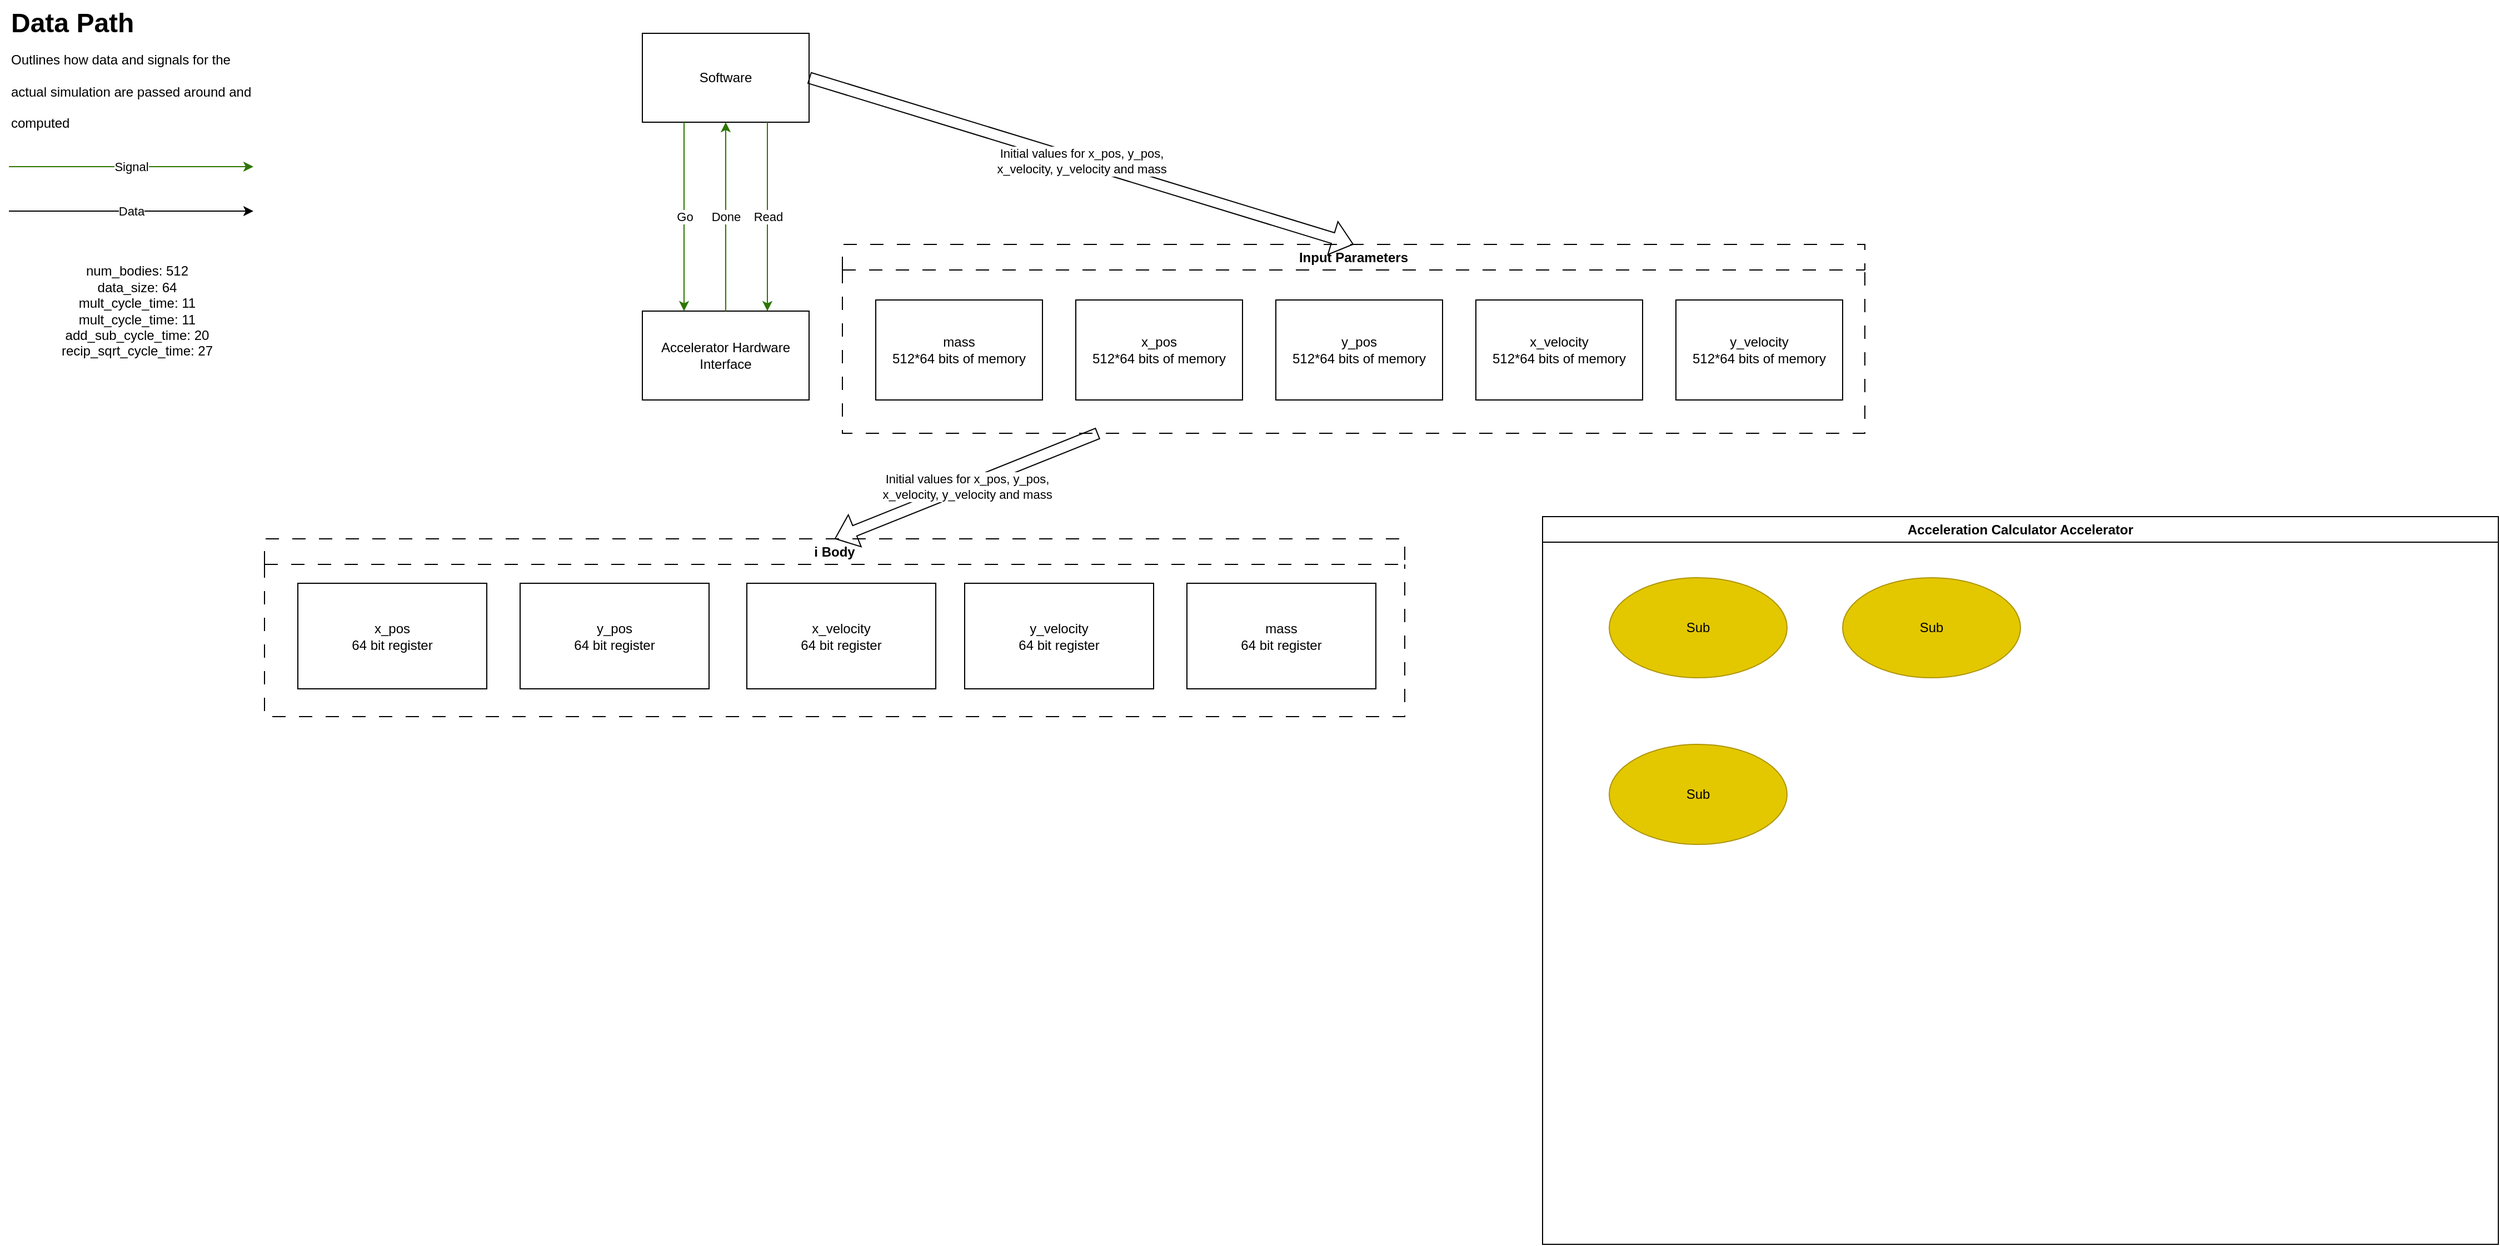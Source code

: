 <mxfile version="26.2.2">
  <diagram id="C5RBs43oDa-KdzZeNtuy" name="Page-1">
    <mxGraphModel dx="2817" dy="1208" grid="1" gridSize="10" guides="1" tooltips="1" connect="1" arrows="1" fold="1" page="1" pageScale="1" pageWidth="827" pageHeight="1169" math="0" shadow="0">
      <root>
        <object label="" data_size="64" num_bodies="512" add_sub_cycle_time="20" mult_cycle_time="11" recip_sqrt_cycle_time="27" id="WIyWlLk6GJQsqaUBKTNV-0">
          <mxCell />
        </object>
        <mxCell id="WIyWlLk6GJQsqaUBKTNV-1" parent="WIyWlLk6GJQsqaUBKTNV-0" />
        <mxCell id="Mj_dXQXe_xVPS9inti-g-1" value="Software" style="rounded=0;whiteSpace=wrap;html=1;" parent="WIyWlLk6GJQsqaUBKTNV-1" vertex="1">
          <mxGeometry x="-240" y="50" width="150" height="80" as="geometry" />
        </mxCell>
        <mxCell id="Mj_dXQXe_xVPS9inti-g-2" value="&lt;h1 style=&quot;margin-top: 0px;&quot;&gt;&lt;span style=&quot;background-color: transparent; color: light-dark(rgb(0, 0, 0), rgb(255, 255, 255));&quot;&gt;Data Path&lt;br&gt;&lt;/span&gt;&lt;span style=&quot;font-size: 12px; font-weight: 400; background-color: transparent; color: light-dark(rgb(0, 0, 0), rgb(255, 255, 255));&quot;&gt;Outlines how data and signals for the actual simulation are passed around and computed&lt;/span&gt;&lt;/h1&gt;" style="text;html=1;whiteSpace=wrap;overflow=hidden;rounded=0;" parent="WIyWlLk6GJQsqaUBKTNV-1" vertex="1">
          <mxGeometry x="-810" y="20" width="230" height="120" as="geometry" />
        </mxCell>
        <mxCell id="Mj_dXQXe_xVPS9inti-g-30" value="" style="endArrow=classic;html=1;rounded=0;fillColor=#60a917;strokeColor=#2D7600;exitX=0.25;exitY=1;exitDx=0;exitDy=0;entryX=0.25;entryY=0;entryDx=0;entryDy=0;" parent="WIyWlLk6GJQsqaUBKTNV-1" source="Mj_dXQXe_xVPS9inti-g-1" target="Mj_dXQXe_xVPS9inti-g-42" edge="1">
          <mxGeometry relative="1" as="geometry">
            <mxPoint x="-200.0" y="130" as="sourcePoint" />
            <mxPoint x="-200" y="360" as="targetPoint" />
          </mxGeometry>
        </mxCell>
        <mxCell id="Mj_dXQXe_xVPS9inti-g-31" value="Go" style="edgeLabel;resizable=0;html=1;;align=center;verticalAlign=middle;" parent="Mj_dXQXe_xVPS9inti-g-30" connectable="0" vertex="1">
          <mxGeometry relative="1" as="geometry" />
        </mxCell>
        <mxCell id="Mj_dXQXe_xVPS9inti-g-34" value="" style="endArrow=classic;html=1;rounded=0;fillColor=#60a917;strokeColor=#2D7600;" parent="WIyWlLk6GJQsqaUBKTNV-1" edge="1">
          <mxGeometry relative="1" as="geometry">
            <mxPoint x="-810" y="170" as="sourcePoint" />
            <mxPoint x="-590" y="170" as="targetPoint" />
          </mxGeometry>
        </mxCell>
        <mxCell id="Mj_dXQXe_xVPS9inti-g-35" value="Signal" style="edgeLabel;resizable=0;html=1;;align=center;verticalAlign=middle;" parent="Mj_dXQXe_xVPS9inti-g-34" connectable="0" vertex="1">
          <mxGeometry relative="1" as="geometry" />
        </mxCell>
        <mxCell id="Mj_dXQXe_xVPS9inti-g-36" value="" style="endArrow=classic;html=1;rounded=0;" parent="WIyWlLk6GJQsqaUBKTNV-1" edge="1">
          <mxGeometry relative="1" as="geometry">
            <mxPoint x="-810" y="210" as="sourcePoint" />
            <mxPoint x="-590" y="210" as="targetPoint" />
          </mxGeometry>
        </mxCell>
        <mxCell id="Mj_dXQXe_xVPS9inti-g-37" value="Data" style="edgeLabel;resizable=0;html=1;;align=center;verticalAlign=middle;" parent="Mj_dXQXe_xVPS9inti-g-36" connectable="0" vertex="1">
          <mxGeometry relative="1" as="geometry" />
        </mxCell>
        <mxCell id="Mj_dXQXe_xVPS9inti-g-39" value="" style="endArrow=classic;html=1;rounded=0;fillColor=#60a917;strokeColor=#2D7600;exitX=0.75;exitY=1;exitDx=0;exitDy=0;entryX=0.75;entryY=0;entryDx=0;entryDy=0;" parent="WIyWlLk6GJQsqaUBKTNV-1" source="Mj_dXQXe_xVPS9inti-g-1" target="Mj_dXQXe_xVPS9inti-g-42" edge="1">
          <mxGeometry relative="1" as="geometry">
            <mxPoint x="-130.0" y="130" as="sourcePoint" />
            <mxPoint x="-130" y="360" as="targetPoint" />
          </mxGeometry>
        </mxCell>
        <mxCell id="Mj_dXQXe_xVPS9inti-g-40" value="Read" style="edgeLabel;resizable=0;html=1;;align=center;verticalAlign=middle;" parent="Mj_dXQXe_xVPS9inti-g-39" connectable="0" vertex="1">
          <mxGeometry relative="1" as="geometry" />
        </mxCell>
        <mxCell id="Mj_dXQXe_xVPS9inti-g-42" value="Accelerator Hardware Interface" style="rounded=0;whiteSpace=wrap;html=1;" parent="WIyWlLk6GJQsqaUBKTNV-1" vertex="1">
          <mxGeometry x="-240" y="300" width="150" height="80" as="geometry" />
        </mxCell>
        <mxCell id="Mj_dXQXe_xVPS9inti-g-44" value="" style="endArrow=classic;html=1;rounded=0;fillColor=#60a917;strokeColor=#2D7600;exitX=0.5;exitY=0;exitDx=0;exitDy=0;entryX=0.5;entryY=1;entryDx=0;entryDy=0;" parent="WIyWlLk6GJQsqaUBKTNV-1" source="Mj_dXQXe_xVPS9inti-g-42" target="Mj_dXQXe_xVPS9inti-g-1" edge="1">
          <mxGeometry relative="1" as="geometry">
            <mxPoint x="-165.238" y="360" as="sourcePoint" />
            <mxPoint x="-165.238" y="130" as="targetPoint" />
          </mxGeometry>
        </mxCell>
        <mxCell id="Mj_dXQXe_xVPS9inti-g-45" value="Done" style="edgeLabel;resizable=0;html=1;;align=center;verticalAlign=middle;" parent="Mj_dXQXe_xVPS9inti-g-44" connectable="0" vertex="1">
          <mxGeometry relative="1" as="geometry" />
        </mxCell>
        <mxCell id="Mj_dXQXe_xVPS9inti-g-55" value="i Body" style="swimlane;whiteSpace=wrap;html=1;dashed=1;dashPattern=12 12;" parent="WIyWlLk6GJQsqaUBKTNV-1" vertex="1">
          <mxGeometry x="-580" y="505" width="1026" height="160" as="geometry" />
        </mxCell>
        <object label="&lt;div&gt;x_pos&lt;/div&gt;&lt;div&gt;&lt;span style=&quot;background-color: transparent; color: light-dark(rgb(0, 0, 0), rgb(255, 255, 255));&quot;&gt;%data_size% bit register&lt;/span&gt;&lt;/div&gt;" placeholders="1" id="Mj_dXQXe_xVPS9inti-g-54">
          <mxCell style="rounded=0;whiteSpace=wrap;html=1;" parent="Mj_dXQXe_xVPS9inti-g-55" vertex="1">
            <mxGeometry x="30" y="40" width="170" height="95" as="geometry" />
          </mxCell>
        </object>
        <object label="&lt;div&gt;y_pos&lt;/div&gt;&lt;div&gt;&lt;span style=&quot;background-color: transparent; color: light-dark(rgb(0, 0, 0), rgb(255, 255, 255));&quot;&gt;%data_size% bit register&lt;/span&gt;&lt;/div&gt;" placeholders="1" id="uFNOIIMhj7ET_EeYBou_-7">
          <mxCell style="rounded=0;whiteSpace=wrap;html=1;" vertex="1" parent="Mj_dXQXe_xVPS9inti-g-55">
            <mxGeometry x="230" y="40" width="170" height="95" as="geometry" />
          </mxCell>
        </object>
        <object label="&lt;div&gt;x_velocity&lt;/div&gt;&lt;div&gt;&lt;span style=&quot;background-color: transparent; color: light-dark(rgb(0, 0, 0), rgb(255, 255, 255));&quot;&gt;%data_size% bit register&lt;/span&gt;&lt;/div&gt;" placeholders="1" id="uFNOIIMhj7ET_EeYBou_-6">
          <mxCell style="rounded=0;whiteSpace=wrap;html=1;" vertex="1" parent="Mj_dXQXe_xVPS9inti-g-55">
            <mxGeometry x="434" y="40" width="170" height="95" as="geometry" />
          </mxCell>
        </object>
        <object label="&lt;div&gt;y_velocity&lt;/div&gt;&lt;div&gt;&lt;span style=&quot;background-color: transparent; color: light-dark(rgb(0, 0, 0), rgb(255, 255, 255));&quot;&gt;%data_size% bit register&lt;/span&gt;&lt;/div&gt;" placeholders="1" id="uFNOIIMhj7ET_EeYBou_-5">
          <mxCell style="rounded=0;whiteSpace=wrap;html=1;" vertex="1" parent="Mj_dXQXe_xVPS9inti-g-55">
            <mxGeometry x="630" y="40" width="170" height="95" as="geometry" />
          </mxCell>
        </object>
        <object label="&lt;div&gt;&lt;span style=&quot;background-color: transparent; color: light-dark(rgb(0, 0, 0), rgb(255, 255, 255));&quot;&gt;mass&lt;/span&gt;&lt;/div&gt;&lt;div&gt;&lt;span style=&quot;background-color: transparent; color: light-dark(rgb(0, 0, 0), rgb(255, 255, 255));&quot;&gt;%data_size% bit register&lt;/span&gt;&lt;/div&gt;" placeholders="1" id="uFNOIIMhj7ET_EeYBou_-4">
          <mxCell style="rounded=0;whiteSpace=wrap;html=1;" vertex="1" parent="Mj_dXQXe_xVPS9inti-g-55">
            <mxGeometry x="830" y="40" width="170" height="95" as="geometry" />
          </mxCell>
        </object>
        <mxCell id="Mj_dXQXe_xVPS9inti-g-57" value="Input Parameters" style="swimlane;whiteSpace=wrap;html=1;dashed=1;dashPattern=12 12;" parent="WIyWlLk6GJQsqaUBKTNV-1" vertex="1">
          <mxGeometry x="-60" y="240" width="920" height="170" as="geometry" />
        </mxCell>
        <object label="&lt;div&gt;mass&lt;/div&gt;&lt;div&gt;&lt;span style=&quot;background-color: transparent; color: light-dark(rgb(0, 0, 0), rgb(255, 255, 255));&quot;&gt;%num_bodies%*%data_size% bits of memory&lt;/span&gt;&lt;/div&gt;" placeholders="1" id="Mj_dXQXe_xVPS9inti-g-6">
          <mxCell style="rounded=0;whiteSpace=wrap;html=1;" parent="Mj_dXQXe_xVPS9inti-g-57" vertex="1">
            <mxGeometry x="30" y="50" width="150" height="90" as="geometry" />
          </mxCell>
        </object>
        <object label="&lt;div&gt;x_pos&lt;/div&gt;&lt;div&gt;&lt;span style=&quot;background-color: transparent; color: light-dark(rgb(0, 0, 0), rgb(255, 255, 255));&quot;&gt;%num_bodies%*%data_size% bits of memory&lt;/span&gt;&lt;/div&gt;" placeholders="1" id="uFNOIIMhj7ET_EeYBou_-3">
          <mxCell style="rounded=0;whiteSpace=wrap;html=1;" vertex="1" parent="Mj_dXQXe_xVPS9inti-g-57">
            <mxGeometry x="210" y="50" width="150" height="90" as="geometry" />
          </mxCell>
        </object>
        <object label="&lt;div&gt;y_pos&lt;/div&gt;&lt;div&gt;&lt;span style=&quot;background-color: transparent; color: light-dark(rgb(0, 0, 0), rgb(255, 255, 255));&quot;&gt;%num_bodies%*%data_size% bits of memory&lt;/span&gt;&lt;/div&gt;" placeholders="1" id="uFNOIIMhj7ET_EeYBou_-2">
          <mxCell style="rounded=0;whiteSpace=wrap;html=1;" vertex="1" parent="Mj_dXQXe_xVPS9inti-g-57">
            <mxGeometry x="390" y="50" width="150" height="90" as="geometry" />
          </mxCell>
        </object>
        <object label="&lt;div&gt;x_velocity&lt;/div&gt;&lt;div&gt;&lt;span style=&quot;background-color: transparent; color: light-dark(rgb(0, 0, 0), rgb(255, 255, 255));&quot;&gt;%num_bodies%*%data_size% bits of memory&lt;/span&gt;&lt;/div&gt;" placeholders="1" id="uFNOIIMhj7ET_EeYBou_-1">
          <mxCell style="rounded=0;whiteSpace=wrap;html=1;" vertex="1" parent="Mj_dXQXe_xVPS9inti-g-57">
            <mxGeometry x="570" y="50" width="150" height="90" as="geometry" />
          </mxCell>
        </object>
        <object label="&lt;div&gt;y_velocity&lt;/div&gt;&lt;div&gt;&lt;span style=&quot;background-color: transparent; color: light-dark(rgb(0, 0, 0), rgb(255, 255, 255));&quot;&gt;%num_bodies%*%data_size% bits of memory&lt;/span&gt;&lt;/div&gt;" placeholders="1" id="uFNOIIMhj7ET_EeYBou_-0">
          <mxCell style="rounded=0;whiteSpace=wrap;html=1;" vertex="1" parent="Mj_dXQXe_xVPS9inti-g-57">
            <mxGeometry x="750" y="50" width="150" height="90" as="geometry" />
          </mxCell>
        </object>
        <mxCell id="Mj_dXQXe_xVPS9inti-g-71" value="" style="endArrow=classic;html=1;rounded=0;shape=flexArrow;exitX=1;exitY=0.5;exitDx=0;exitDy=0;entryX=0.5;entryY=0;entryDx=0;entryDy=0;" parent="WIyWlLk6GJQsqaUBKTNV-1" source="Mj_dXQXe_xVPS9inti-g-1" target="Mj_dXQXe_xVPS9inti-g-57" edge="1">
          <mxGeometry relative="1" as="geometry">
            <mxPoint x="-70" y="89.66" as="sourcePoint" />
            <mxPoint x="30" y="89.66" as="targetPoint" />
          </mxGeometry>
        </mxCell>
        <mxCell id="Mj_dXQXe_xVPS9inti-g-72" value="Initial values for x_pos, y_pos,&lt;div&gt;x_velocity, y_velocity and mass&lt;/div&gt;" style="edgeLabel;resizable=0;html=1;;align=center;verticalAlign=middle;" parent="Mj_dXQXe_xVPS9inti-g-71" connectable="0" vertex="1">
          <mxGeometry relative="1" as="geometry" />
        </mxCell>
        <mxCell id="Mj_dXQXe_xVPS9inti-g-75" value="" style="endArrow=classic;html=1;rounded=0;shape=flexArrow;entryX=0.5;entryY=0;entryDx=0;entryDy=0;exitX=0.25;exitY=1;exitDx=0;exitDy=0;" parent="WIyWlLk6GJQsqaUBKTNV-1" source="Mj_dXQXe_xVPS9inti-g-57" target="Mj_dXQXe_xVPS9inti-g-55" edge="1">
          <mxGeometry relative="1" as="geometry">
            <mxPoint x="40" y="410" as="sourcePoint" />
            <mxPoint x="580" y="690" as="targetPoint" />
          </mxGeometry>
        </mxCell>
        <mxCell id="Mj_dXQXe_xVPS9inti-g-76" value="Initial values for x_pos, y_pos,&lt;div&gt;x_velocity, y_velocity and mass&lt;/div&gt;" style="edgeLabel;resizable=0;html=1;;align=center;verticalAlign=middle;" parent="Mj_dXQXe_xVPS9inti-g-75" connectable="0" vertex="1">
          <mxGeometry relative="1" as="geometry" />
        </mxCell>
        <object label="&lt;div&gt;num_bodies: %num_bodies%&lt;/div&gt;&lt;div&gt;data_size: %data_size%&lt;/div&gt;&lt;div&gt;mult_cycle_time: %mult_cycle_time%&lt;/div&gt;mult_cycle_time: %mult_cycle_time%&lt;div&gt;add_sub_cycle_time: %add_sub_cycle_time%&lt;/div&gt;&lt;div&gt;recip_sqrt_cycle_time: %recip_sqrt_cycle_time%&lt;/div&gt;" placeholders="1" id="iQ0qVmi0pnjZVPIt117S-0">
          <mxCell style="text;html=1;align=center;verticalAlign=middle;resizable=0;points=[];autosize=1;strokeColor=none;fillColor=none;" parent="WIyWlLk6GJQsqaUBKTNV-1" vertex="1">
            <mxGeometry x="-775" y="250" width="160" height="100" as="geometry" />
          </mxCell>
        </object>
        <object label="&lt;div&gt;&lt;span style=&quot;background-color: transparent;&quot;&gt;&lt;font style=&quot;color: light-dark(rgb(0, 0, 0), rgb(0, 0, 0));&quot;&gt;Sub&lt;/font&gt;&lt;/span&gt;&lt;/div&gt;" placeholders="1" id="uFNOIIMhj7ET_EeYBou_-20">
          <mxCell style="ellipse;whiteSpace=wrap;html=1;fillColor=#e3c800;fontColor=#000000;strokeColor=#B09500;" vertex="1" parent="WIyWlLk6GJQsqaUBKTNV-1">
            <mxGeometry x="630" y="540" width="160" height="90" as="geometry" />
          </mxCell>
        </object>
        <object label="&lt;div&gt;&lt;span style=&quot;background-color: transparent;&quot;&gt;&lt;font style=&quot;color: light-dark(rgb(0, 0, 0), rgb(0, 0, 0));&quot;&gt;Sub&lt;/font&gt;&lt;/span&gt;&lt;/div&gt;" placeholders="1" id="uFNOIIMhj7ET_EeYBou_-21">
          <mxCell style="ellipse;whiteSpace=wrap;html=1;fillColor=#e3c800;fontColor=#000000;strokeColor=#B09500;" vertex="1" parent="WIyWlLk6GJQsqaUBKTNV-1">
            <mxGeometry x="840" y="540" width="160" height="90" as="geometry" />
          </mxCell>
        </object>
        <mxCell id="uFNOIIMhj7ET_EeYBou_-22" value="Acceleration Calculator Accelerator" style="swimlane;whiteSpace=wrap;html=1;" vertex="1" parent="WIyWlLk6GJQsqaUBKTNV-1">
          <mxGeometry x="570" y="485" width="860" height="655" as="geometry" />
        </mxCell>
        <object label="&lt;div&gt;&lt;span style=&quot;background-color: transparent;&quot;&gt;&lt;font style=&quot;color: light-dark(rgb(0, 0, 0), rgb(0, 0, 0));&quot;&gt;Sub&lt;/font&gt;&lt;/span&gt;&lt;/div&gt;" placeholders="1" id="uFNOIIMhj7ET_EeYBou_-23">
          <mxCell style="ellipse;whiteSpace=wrap;html=1;fillColor=#e3c800;fontColor=#000000;strokeColor=#B09500;" vertex="1" parent="uFNOIIMhj7ET_EeYBou_-22">
            <mxGeometry x="60" y="205" width="160" height="90" as="geometry" />
          </mxCell>
        </object>
      </root>
    </mxGraphModel>
  </diagram>
</mxfile>

